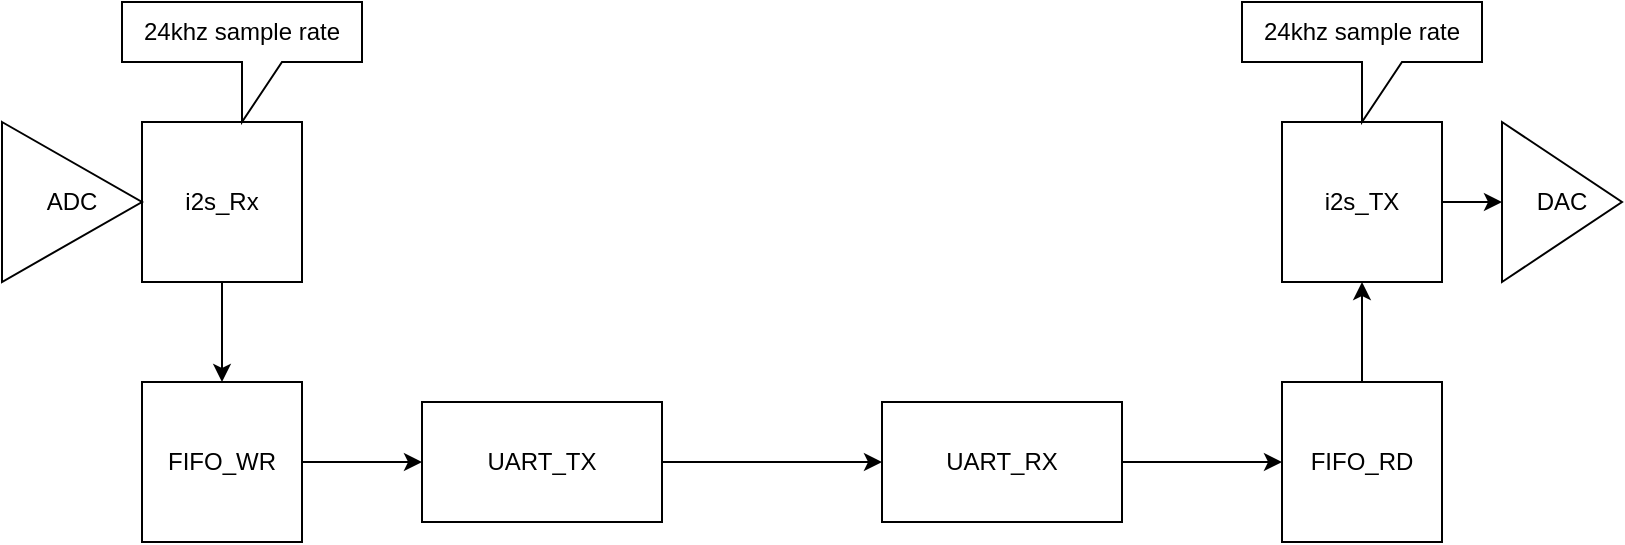 <mxfile version="15.8.2" type="github">
  <diagram id="0SSqz05uCD_B4Oa7NDAf" name="Page-1">
    <mxGraphModel dx="981" dy="548" grid="1" gridSize="10" guides="1" tooltips="1" connect="1" arrows="1" fold="1" page="1" pageScale="1" pageWidth="827" pageHeight="1169" math="0" shadow="0">
      <root>
        <mxCell id="0" />
        <mxCell id="1" parent="0" />
        <mxCell id="Vx_kvmbCpHdBKnT_1PFn-3" style="edgeStyle=orthogonalEdgeStyle;rounded=0;orthogonalLoop=1;jettySize=auto;html=1;exitX=1;exitY=0.5;exitDx=0;exitDy=0;entryX=0;entryY=0.5;entryDx=0;entryDy=0;" edge="1" parent="1" source="Vx_kvmbCpHdBKnT_1PFn-1" target="Vx_kvmbCpHdBKnT_1PFn-2">
          <mxGeometry relative="1" as="geometry" />
        </mxCell>
        <mxCell id="Vx_kvmbCpHdBKnT_1PFn-1" value="UART_TX" style="rounded=0;whiteSpace=wrap;html=1;" vertex="1" parent="1">
          <mxGeometry x="220" y="220" width="120" height="60" as="geometry" />
        </mxCell>
        <mxCell id="Vx_kvmbCpHdBKnT_1PFn-7" style="edgeStyle=orthogonalEdgeStyle;rounded=0;orthogonalLoop=1;jettySize=auto;html=1;entryX=0;entryY=0.5;entryDx=0;entryDy=0;" edge="1" parent="1" source="Vx_kvmbCpHdBKnT_1PFn-2" target="Vx_kvmbCpHdBKnT_1PFn-6">
          <mxGeometry relative="1" as="geometry" />
        </mxCell>
        <mxCell id="Vx_kvmbCpHdBKnT_1PFn-2" value="UART_RX" style="rounded=0;whiteSpace=wrap;html=1;" vertex="1" parent="1">
          <mxGeometry x="450" y="220" width="120" height="60" as="geometry" />
        </mxCell>
        <mxCell id="Vx_kvmbCpHdBKnT_1PFn-5" style="edgeStyle=orthogonalEdgeStyle;rounded=0;orthogonalLoop=1;jettySize=auto;html=1;exitX=1;exitY=0.5;exitDx=0;exitDy=0;entryX=0;entryY=0.5;entryDx=0;entryDy=0;" edge="1" parent="1" source="Vx_kvmbCpHdBKnT_1PFn-4" target="Vx_kvmbCpHdBKnT_1PFn-1">
          <mxGeometry relative="1" as="geometry" />
        </mxCell>
        <mxCell id="Vx_kvmbCpHdBKnT_1PFn-4" value="FIFO_WR" style="whiteSpace=wrap;html=1;aspect=fixed;" vertex="1" parent="1">
          <mxGeometry x="80" y="210" width="80" height="80" as="geometry" />
        </mxCell>
        <mxCell id="Vx_kvmbCpHdBKnT_1PFn-13" style="edgeStyle=orthogonalEdgeStyle;rounded=0;orthogonalLoop=1;jettySize=auto;html=1;exitX=0.5;exitY=0;exitDx=0;exitDy=0;entryX=0.5;entryY=1;entryDx=0;entryDy=0;" edge="1" parent="1" source="Vx_kvmbCpHdBKnT_1PFn-6" target="Vx_kvmbCpHdBKnT_1PFn-12">
          <mxGeometry relative="1" as="geometry" />
        </mxCell>
        <mxCell id="Vx_kvmbCpHdBKnT_1PFn-6" value="FIFO_RD" style="whiteSpace=wrap;html=1;aspect=fixed;" vertex="1" parent="1">
          <mxGeometry x="650" y="210" width="80" height="80" as="geometry" />
        </mxCell>
        <mxCell id="Vx_kvmbCpHdBKnT_1PFn-9" style="edgeStyle=orthogonalEdgeStyle;rounded=0;orthogonalLoop=1;jettySize=auto;html=1;exitX=0.5;exitY=1;exitDx=0;exitDy=0;entryX=0.5;entryY=0;entryDx=0;entryDy=0;" edge="1" parent="1" source="Vx_kvmbCpHdBKnT_1PFn-8" target="Vx_kvmbCpHdBKnT_1PFn-4">
          <mxGeometry relative="1" as="geometry" />
        </mxCell>
        <mxCell id="Vx_kvmbCpHdBKnT_1PFn-8" value="i2s_Rx" style="whiteSpace=wrap;html=1;aspect=fixed;" vertex="1" parent="1">
          <mxGeometry x="80" y="80" width="80" height="80" as="geometry" />
        </mxCell>
        <mxCell id="Vx_kvmbCpHdBKnT_1PFn-11" value="24khz sample rate" style="shape=callout;whiteSpace=wrap;html=1;perimeter=calloutPerimeter;" vertex="1" parent="1">
          <mxGeometry x="70" y="20" width="120" height="60" as="geometry" />
        </mxCell>
        <mxCell id="Vx_kvmbCpHdBKnT_1PFn-17" style="edgeStyle=orthogonalEdgeStyle;rounded=0;orthogonalLoop=1;jettySize=auto;html=1;entryX=0;entryY=0.5;entryDx=0;entryDy=0;" edge="1" parent="1" source="Vx_kvmbCpHdBKnT_1PFn-12" target="Vx_kvmbCpHdBKnT_1PFn-15">
          <mxGeometry relative="1" as="geometry" />
        </mxCell>
        <mxCell id="Vx_kvmbCpHdBKnT_1PFn-12" value="i2s_TX" style="whiteSpace=wrap;html=1;aspect=fixed;" vertex="1" parent="1">
          <mxGeometry x="650" y="80" width="80" height="80" as="geometry" />
        </mxCell>
        <mxCell id="Vx_kvmbCpHdBKnT_1PFn-14" value="ADC" style="triangle;whiteSpace=wrap;html=1;" vertex="1" parent="1">
          <mxGeometry x="10" y="80" width="70" height="80" as="geometry" />
        </mxCell>
        <mxCell id="Vx_kvmbCpHdBKnT_1PFn-15" value="DAC" style="triangle;whiteSpace=wrap;html=1;" vertex="1" parent="1">
          <mxGeometry x="760" y="80" width="60" height="80" as="geometry" />
        </mxCell>
        <mxCell id="Vx_kvmbCpHdBKnT_1PFn-16" value="24khz sample rate" style="shape=callout;whiteSpace=wrap;html=1;perimeter=calloutPerimeter;" vertex="1" parent="1">
          <mxGeometry x="630" y="20" width="120" height="60" as="geometry" />
        </mxCell>
      </root>
    </mxGraphModel>
  </diagram>
</mxfile>
